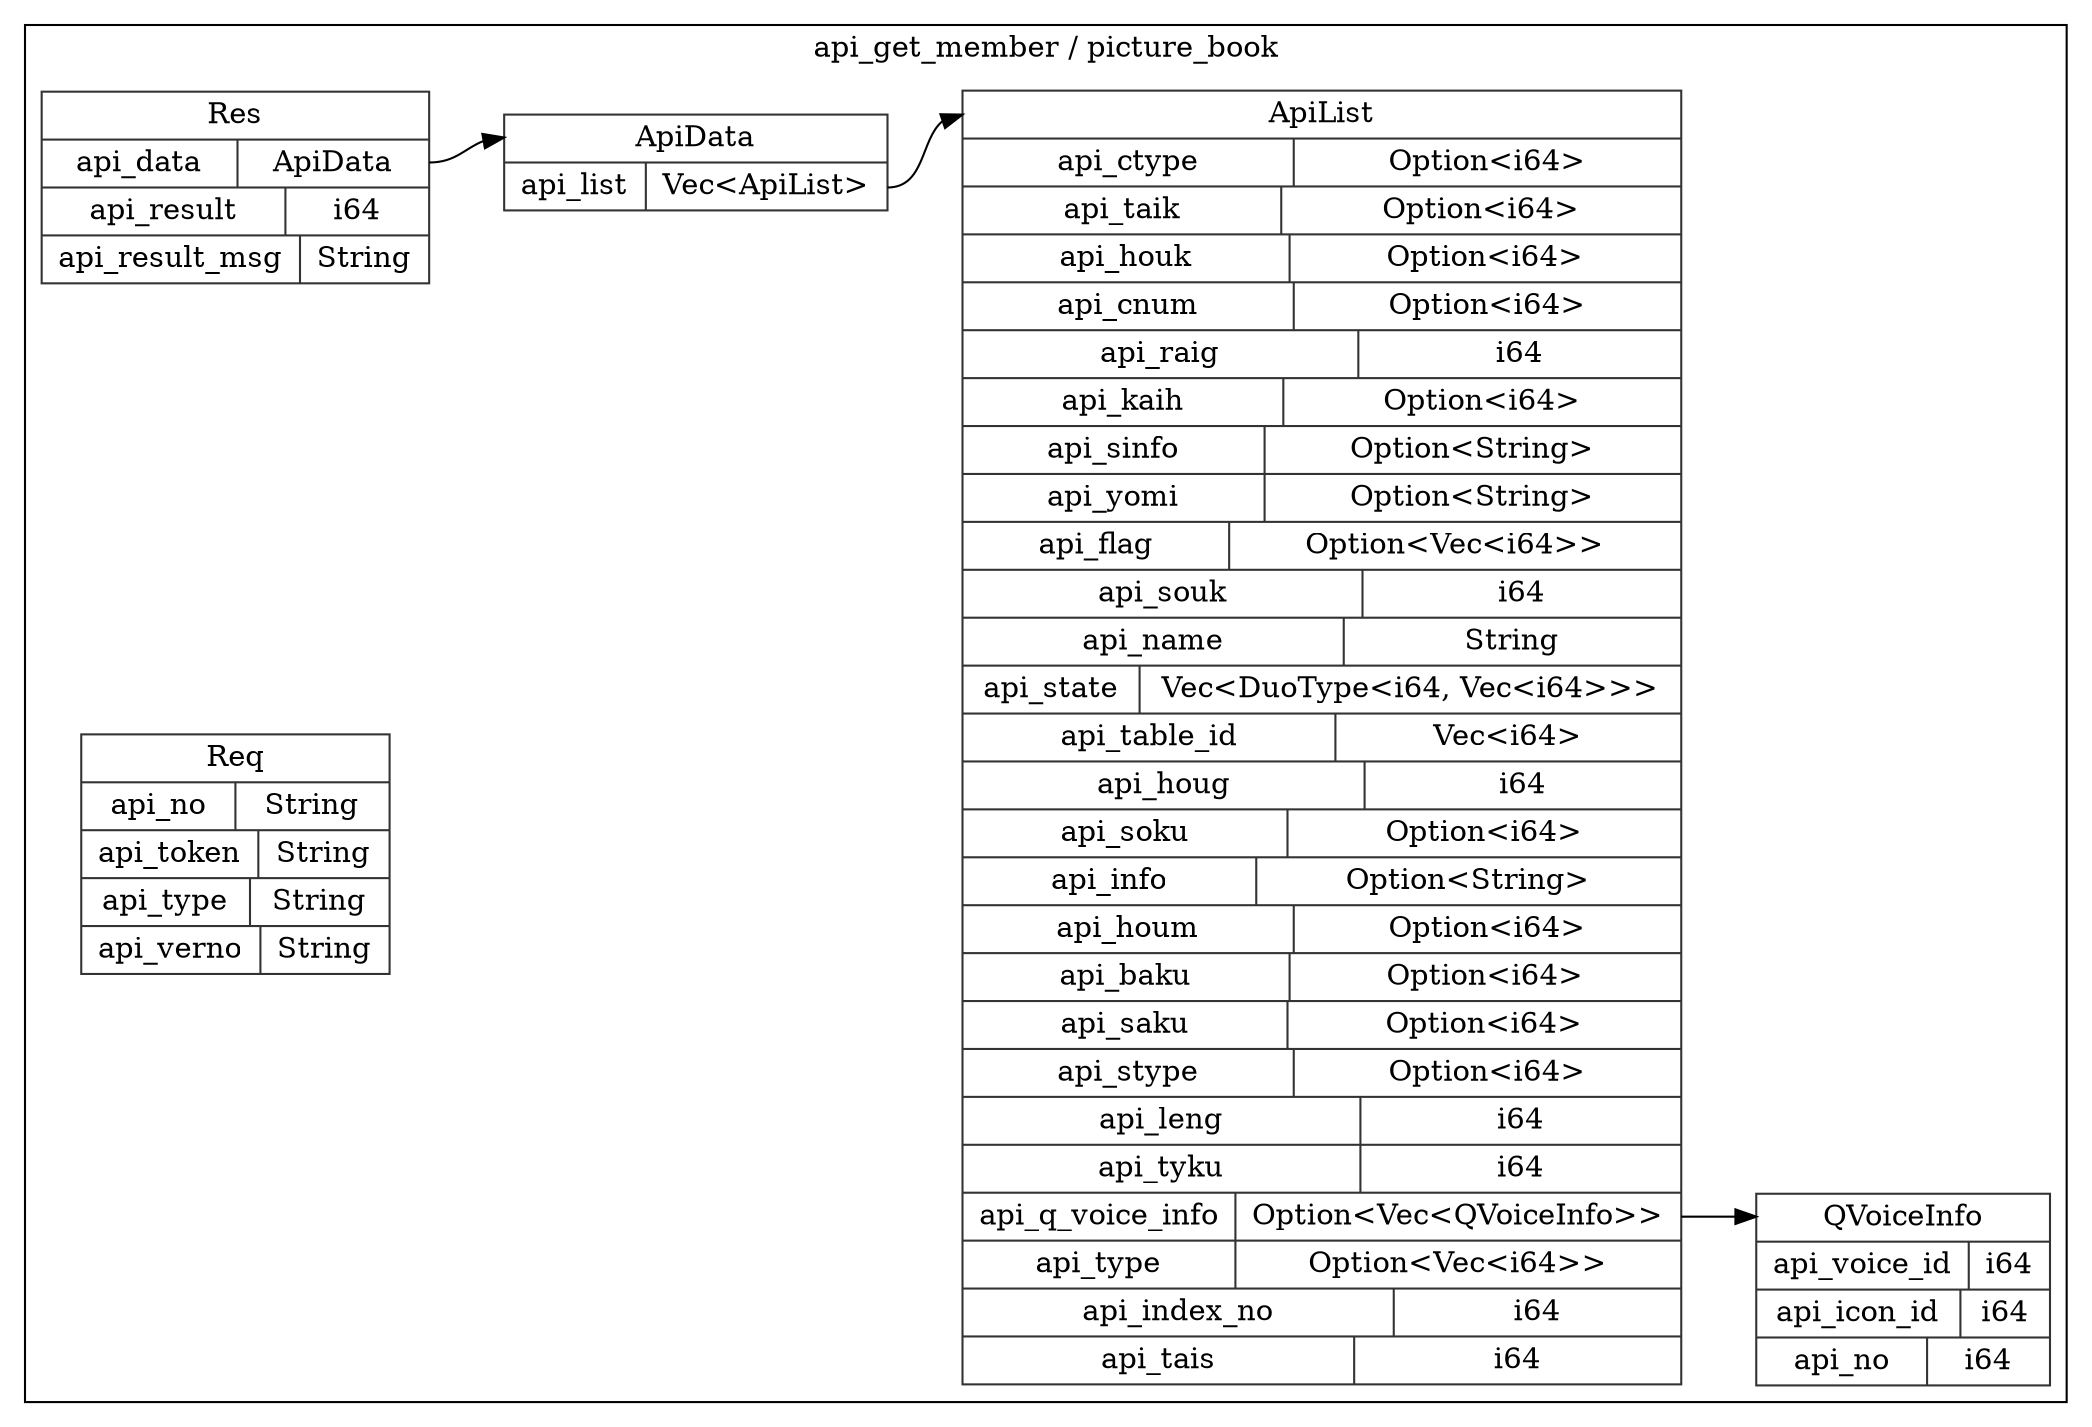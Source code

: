 digraph {
  rankdir=LR;
  subgraph cluster_0 {
    label="api_get_member / picture_book";
    node [style="filled", color=white, style="solid", color=gray20];
    api_get_member__picture_book__Res [label="<Res> Res  | { api_data | <api_data> ApiData } | { api_result | <api_result> i64 } | { api_result_msg | <api_result_msg> String }", shape=record];
    api_get_member__picture_book__ApiData;
    api_get_member__picture_book__Res:api_data:e -> api_get_member__picture_book__ApiData:ApiData:w;
    api_get_member__picture_book__Req [label="<Req> Req  | { api_no | <api_no> String } | { api_token | <api_token> String } | { api_type | <api_type> String } | { api_verno | <api_verno> String }", shape=record];
    api_get_member__picture_book__QVoiceInfo [label="<QVoiceInfo> QVoiceInfo  | { api_voice_id | <api_voice_id> i64 } | { api_icon_id | <api_icon_id> i64 } | { api_no | <api_no> i64 }", shape=record];
    api_get_member__picture_book__ApiList [label="<ApiList> ApiList  | { api_ctype | <api_ctype> Option\<i64\> } | { api_taik | <api_taik> Option\<i64\> } | { api_houk | <api_houk> Option\<i64\> } | { api_cnum | <api_cnum> Option\<i64\> } | { api_raig | <api_raig> i64 } | { api_kaih | <api_kaih> Option\<i64\> } | { api_sinfo | <api_sinfo> Option\<String\> } | { api_yomi | <api_yomi> Option\<String\> } | { api_flag | <api_flag> Option\<Vec\<i64\>\> } | { api_souk | <api_souk> i64 } | { api_name | <api_name> String } | { api_state | <api_state> Vec\<DuoType\<i64, Vec\<i64\>\>\> } | { api_table_id | <api_table_id> Vec\<i64\> } | { api_houg | <api_houg> i64 } | { api_soku | <api_soku> Option\<i64\> } | { api_info | <api_info> Option\<String\> } | { api_houm | <api_houm> Option\<i64\> } | { api_baku | <api_baku> Option\<i64\> } | { api_saku | <api_saku> Option\<i64\> } | { api_stype | <api_stype> Option\<i64\> } | { api_leng | <api_leng> i64 } | { api_tyku | <api_tyku> i64 } | { api_q_voice_info | <api_q_voice_info> Option\<Vec\<QVoiceInfo\>\> } | { api_type | <api_type> Option\<Vec\<i64\>\> } | { api_index_no | <api_index_no> i64 } | { api_tais | <api_tais> i64 }", shape=record];
    api_get_member__picture_book__ApiList:api_q_voice_info:e -> api_get_member__picture_book__QVoiceInfo:QVoiceInfo:w;
    api_get_member__picture_book__ApiData [label="<ApiData> ApiData  | { api_list | <api_list> Vec\<ApiList\> }", shape=record];
    api_get_member__picture_book__ApiData:api_list:e -> api_get_member__picture_book__ApiList:ApiList:w;
  }
}
